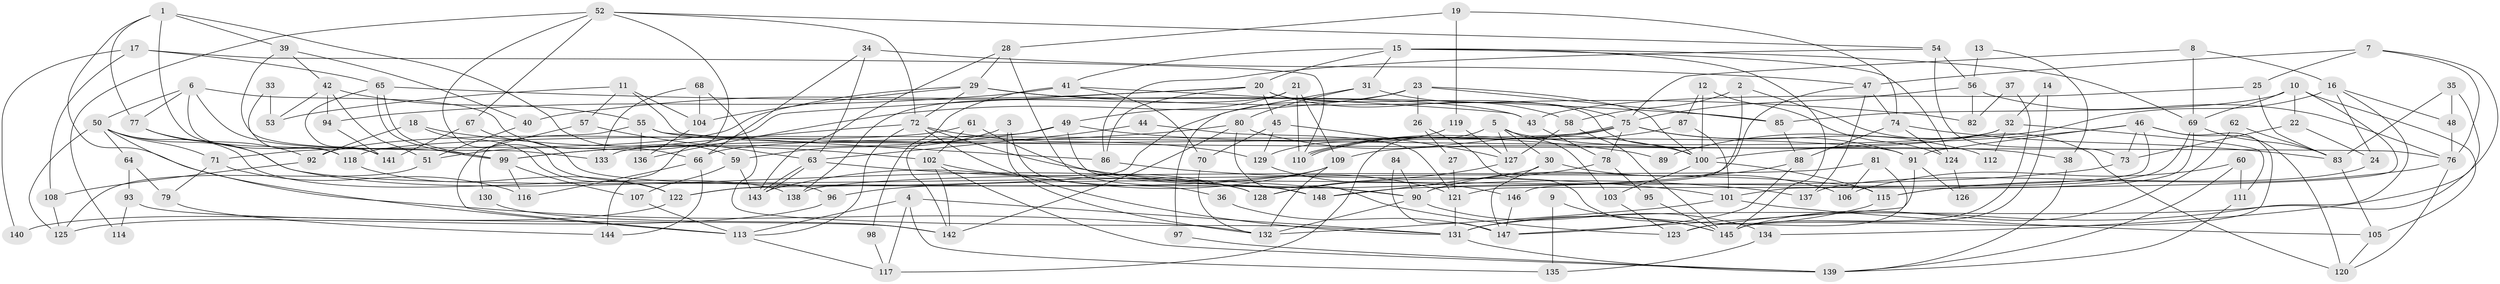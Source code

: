 // coarse degree distribution, {2: 0.1553398058252427, 5: 0.22330097087378642, 6: 0.05825242718446602, 3: 0.2621359223300971, 4: 0.18446601941747573, 7: 0.019417475728155338, 14: 0.009708737864077669, 9: 0.02912621359223301, 8: 0.02912621359223301, 10: 0.019417475728155338, 13: 0.009708737864077669}
// Generated by graph-tools (version 1.1) at 2025/54/03/04/25 21:54:01]
// undirected, 148 vertices, 296 edges
graph export_dot {
graph [start="1"]
  node [color=gray90,style=filled];
  1;
  2;
  3;
  4;
  5;
  6;
  7;
  8;
  9;
  10;
  11;
  12;
  13;
  14;
  15;
  16;
  17;
  18;
  19;
  20;
  21;
  22;
  23;
  24;
  25;
  26;
  27;
  28;
  29;
  30;
  31;
  32;
  33;
  34;
  35;
  36;
  37;
  38;
  39;
  40;
  41;
  42;
  43;
  44;
  45;
  46;
  47;
  48;
  49;
  50;
  51;
  52;
  53;
  54;
  55;
  56;
  57;
  58;
  59;
  60;
  61;
  62;
  63;
  64;
  65;
  66;
  67;
  68;
  69;
  70;
  71;
  72;
  73;
  74;
  75;
  76;
  77;
  78;
  79;
  80;
  81;
  82;
  83;
  84;
  85;
  86;
  87;
  88;
  89;
  90;
  91;
  92;
  93;
  94;
  95;
  96;
  97;
  98;
  99;
  100;
  101;
  102;
  103;
  104;
  105;
  106;
  107;
  108;
  109;
  110;
  111;
  112;
  113;
  114;
  115;
  116;
  117;
  118;
  119;
  120;
  121;
  122;
  123;
  124;
  125;
  126;
  127;
  128;
  129;
  130;
  131;
  132;
  133;
  134;
  135;
  136;
  137;
  138;
  139;
  140;
  141;
  142;
  143;
  144;
  145;
  146;
  147;
  148;
  1 -- 77;
  1 -- 132;
  1 -- 39;
  1 -- 59;
  1 -- 118;
  2 -- 90;
  2 -- 120;
  2 -- 58;
  3 -- 59;
  3 -- 132;
  3 -- 36;
  4 -- 131;
  4 -- 113;
  4 -- 117;
  4 -- 135;
  5 -- 127;
  5 -- 103;
  5 -- 30;
  5 -- 38;
  5 -- 117;
  6 -- 99;
  6 -- 50;
  6 -- 66;
  6 -- 77;
  6 -- 141;
  7 -- 25;
  7 -- 76;
  7 -- 47;
  7 -- 131;
  8 -- 69;
  8 -- 75;
  8 -- 16;
  9 -- 145;
  9 -- 135;
  10 -- 85;
  10 -- 69;
  10 -- 22;
  10 -- 105;
  10 -- 115;
  11 -- 57;
  11 -- 76;
  11 -- 53;
  11 -- 104;
  12 -- 100;
  12 -- 124;
  12 -- 87;
  13 -- 56;
  13 -- 38;
  14 -- 32;
  14 -- 145;
  15 -- 20;
  15 -- 41;
  15 -- 31;
  15 -- 69;
  15 -- 124;
  15 -- 145;
  16 -- 24;
  16 -- 48;
  16 -- 89;
  16 -- 123;
  17 -- 110;
  17 -- 108;
  17 -- 65;
  17 -- 140;
  18 -- 102;
  18 -- 122;
  18 -- 92;
  19 -- 28;
  19 -- 74;
  19 -- 119;
  20 -- 45;
  20 -- 51;
  20 -- 40;
  20 -- 58;
  20 -- 86;
  20 -- 100;
  21 -- 110;
  21 -- 109;
  21 -- 49;
  21 -- 138;
  22 -- 73;
  22 -- 24;
  23 -- 100;
  23 -- 85;
  23 -- 26;
  23 -- 122;
  23 -- 136;
  24 -- 137;
  25 -- 83;
  25 -- 43;
  26 -- 145;
  26 -- 27;
  27 -- 121;
  28 -- 29;
  28 -- 143;
  28 -- 148;
  29 -- 72;
  29 -- 71;
  29 -- 43;
  29 -- 82;
  29 -- 104;
  30 -- 147;
  30 -- 106;
  30 -- 148;
  31 -- 75;
  31 -- 80;
  31 -- 97;
  32 -- 66;
  32 -- 109;
  32 -- 111;
  32 -- 112;
  33 -- 118;
  33 -- 53;
  34 -- 47;
  34 -- 63;
  34 -- 66;
  35 -- 83;
  35 -- 48;
  35 -- 134;
  36 -- 147;
  37 -- 145;
  37 -- 82;
  38 -- 139;
  39 -- 133;
  39 -- 40;
  39 -- 42;
  40 -- 51;
  41 -- 94;
  41 -- 43;
  41 -- 70;
  41 -- 98;
  42 -- 55;
  42 -- 51;
  42 -- 53;
  42 -- 94;
  43 -- 78;
  44 -- 121;
  44 -- 63;
  45 -- 70;
  45 -- 127;
  45 -- 129;
  46 -- 121;
  46 -- 145;
  46 -- 73;
  46 -- 91;
  46 -- 100;
  46 -- 120;
  47 -- 148;
  47 -- 74;
  47 -- 137;
  48 -- 76;
  49 -- 99;
  49 -- 89;
  49 -- 90;
  49 -- 142;
  50 -- 113;
  50 -- 115;
  50 -- 64;
  50 -- 71;
  50 -- 125;
  50 -- 138;
  51 -- 125;
  52 -- 67;
  52 -- 96;
  52 -- 54;
  52 -- 72;
  52 -- 114;
  52 -- 144;
  54 -- 86;
  54 -- 56;
  54 -- 73;
  55 -- 136;
  55 -- 91;
  55 -- 86;
  55 -- 130;
  56 -- 75;
  56 -- 76;
  56 -- 82;
  57 -- 113;
  57 -- 63;
  58 -- 127;
  58 -- 145;
  59 -- 107;
  59 -- 143;
  60 -- 106;
  60 -- 111;
  60 -- 139;
  61 -- 102;
  61 -- 92;
  61 -- 121;
  62 -- 145;
  62 -- 83;
  63 -- 90;
  63 -- 143;
  63 -- 143;
  64 -- 79;
  64 -- 93;
  65 -- 99;
  65 -- 99;
  65 -- 85;
  65 -- 141;
  66 -- 116;
  66 -- 144;
  67 -- 141;
  67 -- 148;
  68 -- 104;
  68 -- 131;
  68 -- 133;
  69 -- 101;
  69 -- 83;
  69 -- 146;
  70 -- 132;
  71 -- 116;
  71 -- 79;
  72 -- 131;
  72 -- 113;
  72 -- 129;
  72 -- 133;
  72 -- 137;
  73 -- 96;
  74 -- 83;
  74 -- 88;
  74 -- 124;
  75 -- 110;
  75 -- 110;
  75 -- 91;
  75 -- 78;
  75 -- 112;
  75 -- 118;
  76 -- 115;
  76 -- 120;
  77 -- 128;
  77 -- 92;
  78 -- 128;
  78 -- 95;
  79 -- 144;
  80 -- 100;
  80 -- 99;
  80 -- 123;
  80 -- 142;
  81 -- 123;
  81 -- 138;
  81 -- 106;
  83 -- 105;
  84 -- 147;
  84 -- 90;
  85 -- 88;
  86 -- 101;
  87 -- 101;
  87 -- 110;
  88 -- 90;
  88 -- 147;
  90 -- 132;
  90 -- 134;
  91 -- 147;
  91 -- 126;
  92 -- 108;
  93 -- 142;
  93 -- 114;
  94 -- 141;
  95 -- 145;
  96 -- 125;
  97 -- 139;
  98 -- 117;
  99 -- 107;
  99 -- 116;
  100 -- 103;
  100 -- 115;
  101 -- 105;
  101 -- 132;
  102 -- 142;
  102 -- 139;
  102 -- 128;
  103 -- 123;
  104 -- 136;
  105 -- 120;
  107 -- 113;
  108 -- 125;
  109 -- 143;
  109 -- 122;
  109 -- 132;
  111 -- 139;
  113 -- 117;
  115 -- 131;
  118 -- 122;
  119 -- 129;
  119 -- 127;
  121 -- 131;
  122 -- 140;
  124 -- 126;
  127 -- 128;
  129 -- 146;
  130 -- 142;
  131 -- 139;
  134 -- 135;
  146 -- 147;
}
